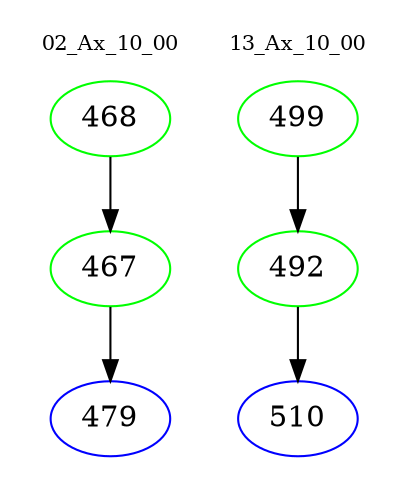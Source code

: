 digraph{
subgraph cluster_0 {
color = white
label = "02_Ax_10_00";
fontsize=10;
T0_468 [label="468", color="green"]
T0_468 -> T0_467 [color="black"]
T0_467 [label="467", color="green"]
T0_467 -> T0_479 [color="black"]
T0_479 [label="479", color="blue"]
}
subgraph cluster_1 {
color = white
label = "13_Ax_10_00";
fontsize=10;
T1_499 [label="499", color="green"]
T1_499 -> T1_492 [color="black"]
T1_492 [label="492", color="green"]
T1_492 -> T1_510 [color="black"]
T1_510 [label="510", color="blue"]
}
}
